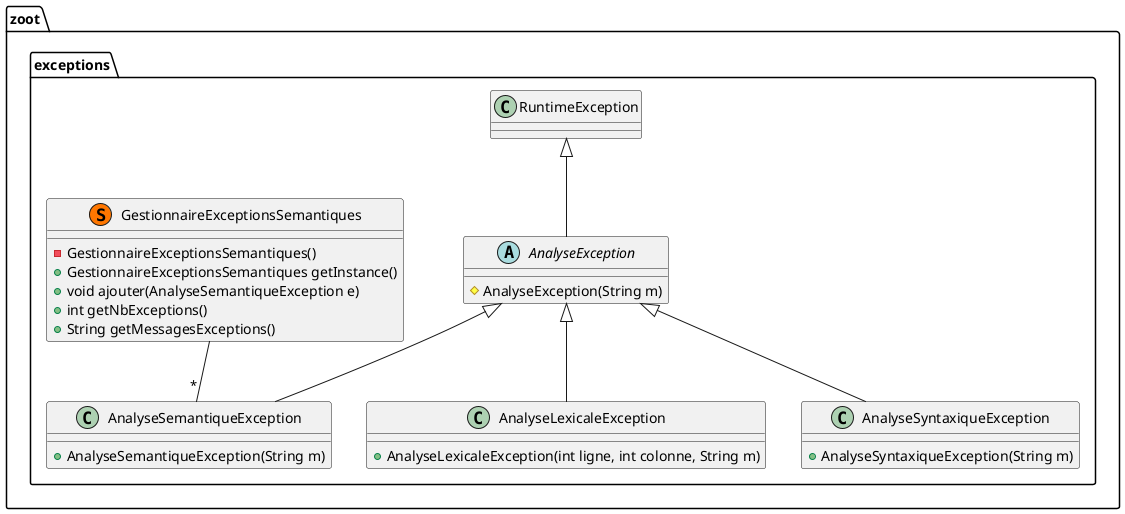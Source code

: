 @startuml "Package exceptions"

namespace zoot.exceptions {
    ' Includes
    ' Classes
    class GestionnaireExceptionsSemantiques << (S,#FF7700) >> {
    - GestionnaireExceptionsSemantiques()
    + GestionnaireExceptionsSemantiques getInstance()
    + void ajouter(AnalyseSemantiqueException e)
    + int getNbExceptions()
    + String getMessagesExceptions()
  }

    abstract class AnalyseException {
        # AnalyseException(String m)
    }

    class AnalyseLexicaleException {
        + AnalyseLexicaleException(int ligne, int colonne, String m)
    }

    class AnalyseSyntaxiqueException {
        + AnalyseSyntaxiqueException(String m)
    }

    class AnalyseSemantiqueException {
        + AnalyseSemantiqueException(String m)
    }

    ' Relations entre les classes
    AnalyseException -up-|> RuntimeException
    AnalyseLexicaleException -up-|> AnalyseException
    AnalyseSyntaxiqueException -up-|> AnalyseException
    AnalyseSemantiqueException -up-|> AnalyseException
    GestionnaireExceptionsSemantiques -down-"*" AnalyseSemantiqueException
}
@enduml